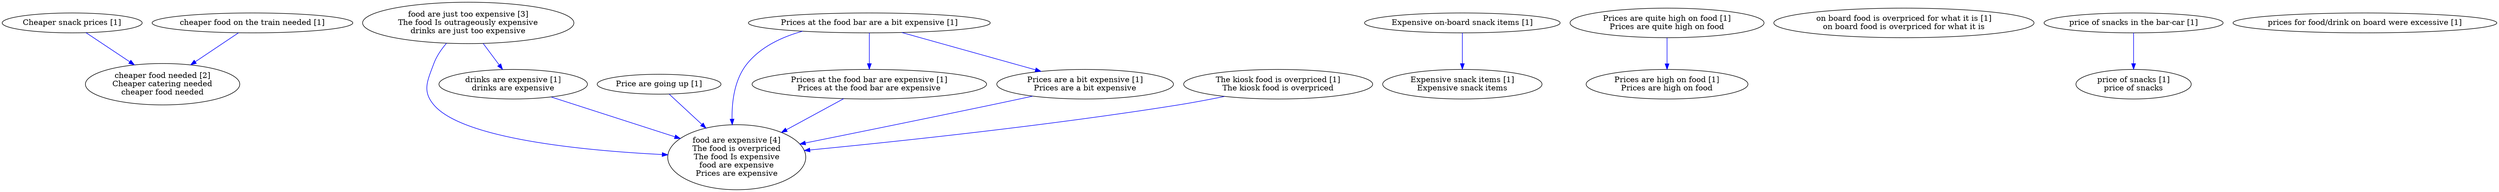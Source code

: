 digraph collapsedGraph {
"cheaper food needed [2]\nCheaper catering needed\ncheaper food needed""food are just too expensive [3]\nThe food Is outrageously expensive\ndrinks are just too expensive""food are expensive [4]\nThe food is overpriced\nThe food Is expensive\nfood are expensive\nPrices are expensive""Cheaper snack prices [1]""Expensive on-board snack items [1]""Expensive snack items [1]\nExpensive snack items""Price are going up [1]""Prices are quite high on food [1]\nPrices are quite high on food""Prices are high on food [1]\nPrices are high on food""Prices at the food bar are a bit expensive [1]""Prices at the food bar are expensive [1]\nPrices at the food bar are expensive""Prices are a bit expensive [1]\nPrices are a bit expensive""The kiosk food is overpriced [1]\nThe kiosk food is overpriced""cheaper food on the train needed [1]""drinks are expensive [1]\ndrinks are expensive""on board food is overpriced for what it is [1]\non board food is overpriced for what it is""price of snacks in the bar-car [1]""price of snacks [1]\nprice of snacks""prices for food/drink on board were excessive [1]""The kiosk food is overpriced [1]\nThe kiosk food is overpriced" -> "food are expensive [4]\nThe food is overpriced\nThe food Is expensive\nfood are expensive\nPrices are expensive" [color=blue]
"Prices at the food bar are expensive [1]\nPrices at the food bar are expensive" -> "food are expensive [4]\nThe food is overpriced\nThe food Is expensive\nfood are expensive\nPrices are expensive" [color=blue]
"Price are going up [1]" -> "food are expensive [4]\nThe food is overpriced\nThe food Is expensive\nfood are expensive\nPrices are expensive" [color=blue]
"food are just too expensive [3]\nThe food Is outrageously expensive\ndrinks are just too expensive" -> "food are expensive [4]\nThe food is overpriced\nThe food Is expensive\nfood are expensive\nPrices are expensive" [color=blue]
"Cheaper snack prices [1]" -> "cheaper food needed [2]\nCheaper catering needed\ncheaper food needed" [color=blue]
"food are just too expensive [3]\nThe food Is outrageously expensive\ndrinks are just too expensive" -> "drinks are expensive [1]\ndrinks are expensive" [color=blue]
"cheaper food on the train needed [1]" -> "cheaper food needed [2]\nCheaper catering needed\ncheaper food needed" [color=blue]
"drinks are expensive [1]\ndrinks are expensive" -> "food are expensive [4]\nThe food is overpriced\nThe food Is expensive\nfood are expensive\nPrices are expensive" [color=blue]
"Prices at the food bar are a bit expensive [1]" -> "food are expensive [4]\nThe food is overpriced\nThe food Is expensive\nfood are expensive\nPrices are expensive" [color=blue]
"Prices are a bit expensive [1]\nPrices are a bit expensive" -> "food are expensive [4]\nThe food is overpriced\nThe food Is expensive\nfood are expensive\nPrices are expensive" [color=blue]
"Expensive on-board snack items [1]" -> "Expensive snack items [1]\nExpensive snack items" [color=blue]
"Prices are quite high on food [1]\nPrices are quite high on food" -> "Prices are high on food [1]\nPrices are high on food" [color=blue]
"Prices at the food bar are a bit expensive [1]" -> "Prices at the food bar are expensive [1]\nPrices at the food bar are expensive" [color=blue]
"Prices at the food bar are a bit expensive [1]" -> "Prices are a bit expensive [1]\nPrices are a bit expensive" [color=blue]
"price of snacks in the bar-car [1]" -> "price of snacks [1]\nprice of snacks" [color=blue]
}